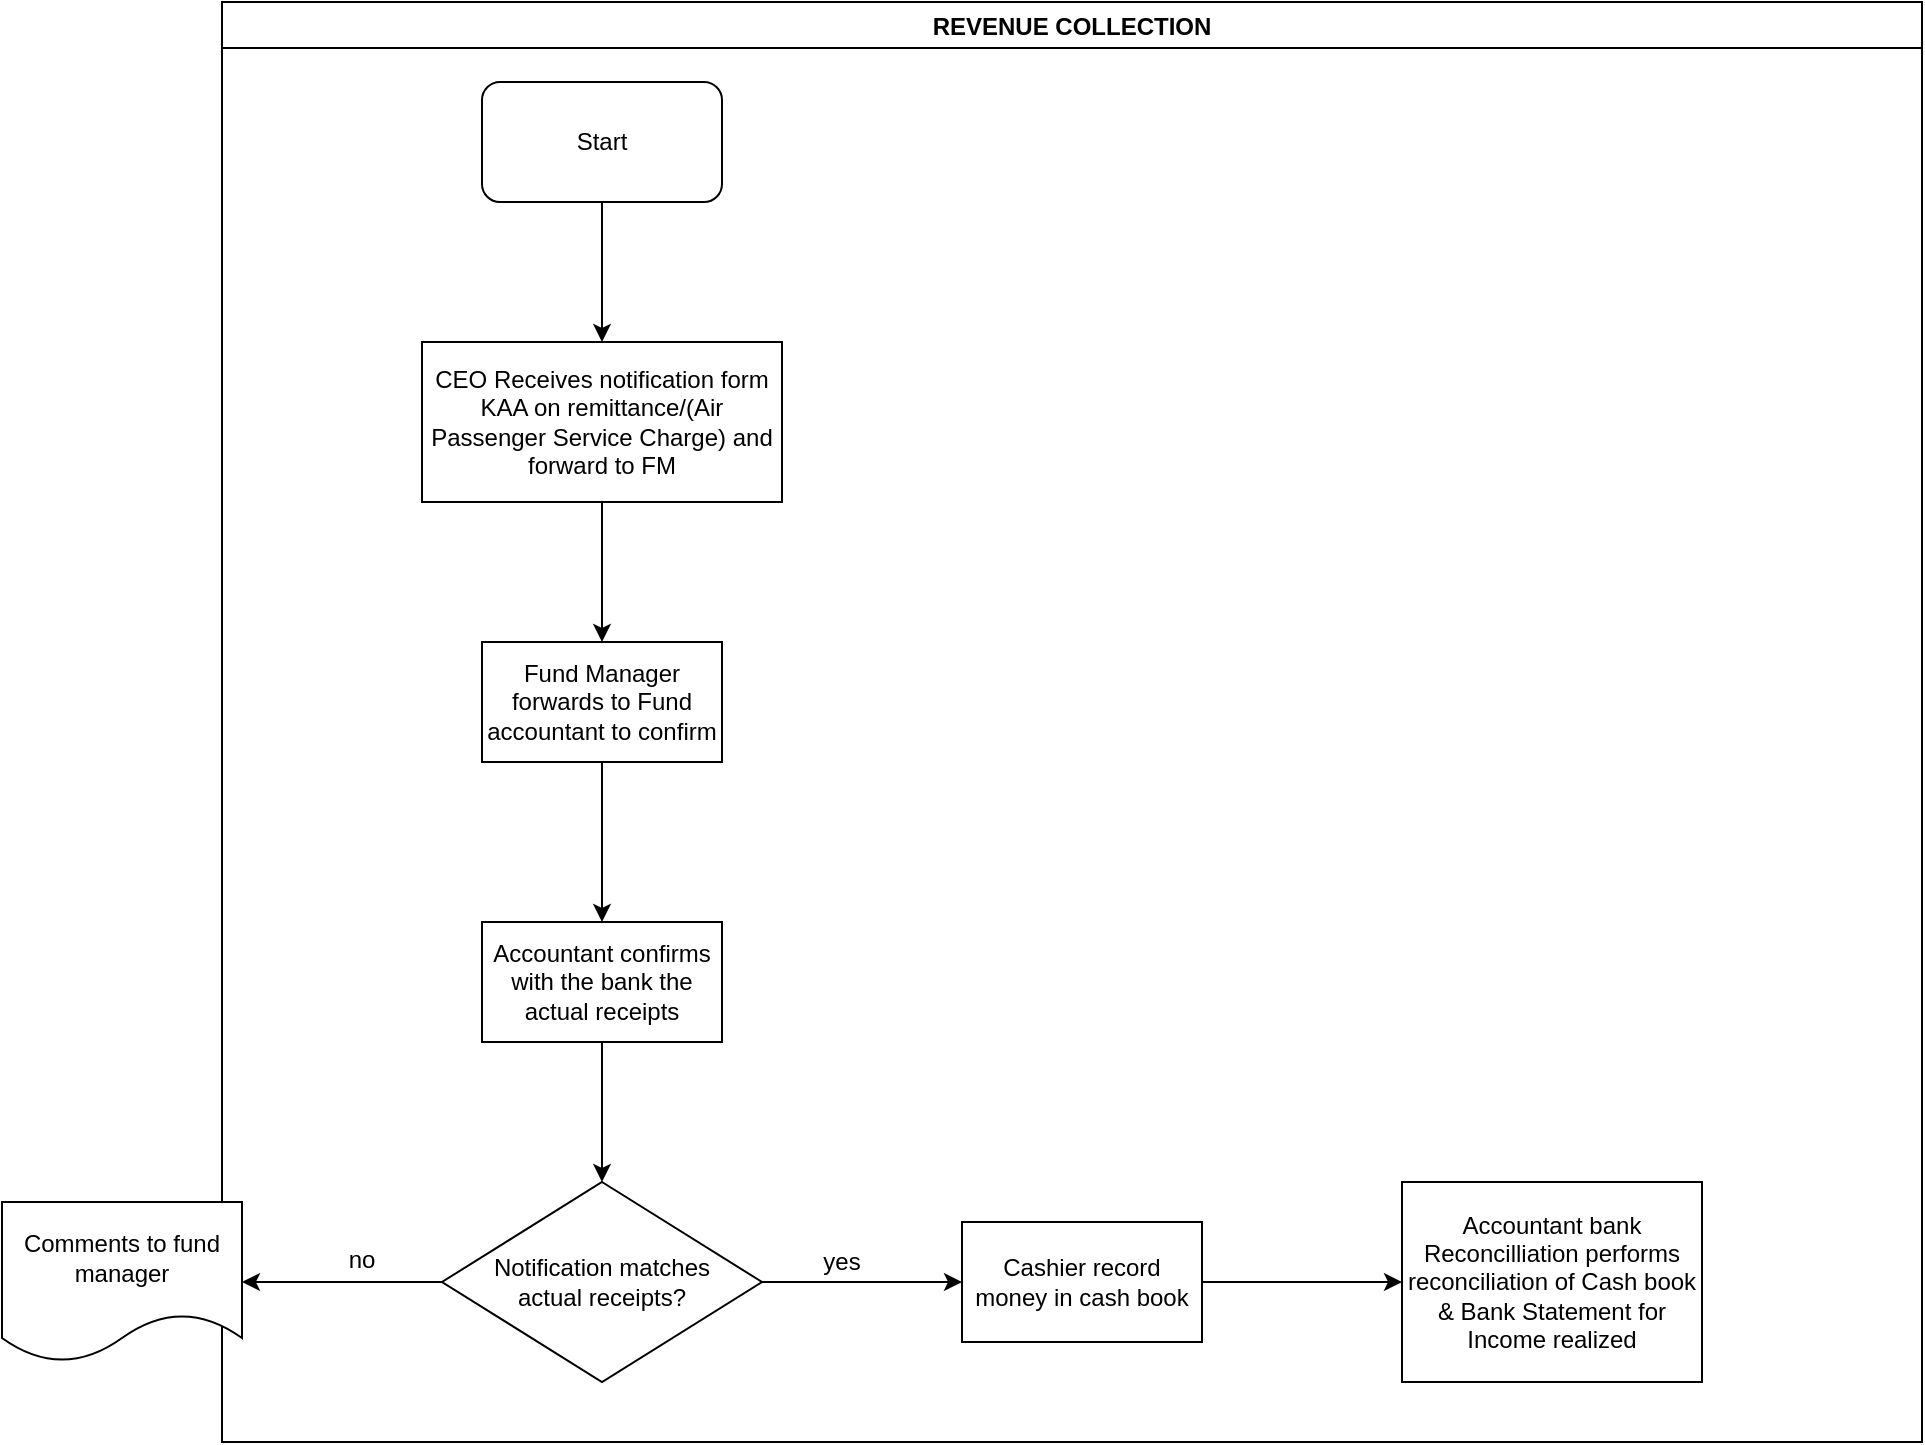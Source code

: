 <mxfile version="14.7.7" type="github">
  <diagram id="zSV-mcFSEV-054tMcBkZ" name="Page-1">
    <mxGraphModel dx="1038" dy="508" grid="1" gridSize="10" guides="1" tooltips="1" connect="1" arrows="1" fold="1" page="1" pageScale="1" pageWidth="1169" pageHeight="827" math="0" shadow="0">
      <root>
        <mxCell id="0" />
        <mxCell id="1" parent="0" />
        <mxCell id="jlbb2lrGJc-DTEXWLsxi-1" value="REVENUE COLLECTION" style="swimlane;" vertex="1" parent="1">
          <mxGeometry x="150" y="50" width="850" height="720" as="geometry" />
        </mxCell>
        <mxCell id="jlbb2lrGJc-DTEXWLsxi-2" value="Start" style="rounded=1;whiteSpace=wrap;html=1;" vertex="1" parent="jlbb2lrGJc-DTEXWLsxi-1">
          <mxGeometry x="130" y="40" width="120" height="60" as="geometry" />
        </mxCell>
        <mxCell id="jlbb2lrGJc-DTEXWLsxi-3" value="CEO Receives notification form KAA on remittance/(Air Passenger Service Charge) and forward to FM" style="rounded=0;whiteSpace=wrap;html=1;" vertex="1" parent="jlbb2lrGJc-DTEXWLsxi-1">
          <mxGeometry x="100" y="170" width="180" height="80" as="geometry" />
        </mxCell>
        <mxCell id="jlbb2lrGJc-DTEXWLsxi-5" value="" style="edgeStyle=orthogonalEdgeStyle;rounded=0;orthogonalLoop=1;jettySize=auto;html=1;entryX=0.5;entryY=0;entryDx=0;entryDy=0;" edge="1" parent="jlbb2lrGJc-DTEXWLsxi-1" source="jlbb2lrGJc-DTEXWLsxi-2" target="jlbb2lrGJc-DTEXWLsxi-3">
          <mxGeometry relative="1" as="geometry">
            <mxPoint x="190" y="180" as="targetPoint" />
          </mxGeometry>
        </mxCell>
        <mxCell id="jlbb2lrGJc-DTEXWLsxi-6" value="Fund Manager forwards to Fund accountant to confirm" style="whiteSpace=wrap;html=1;rounded=0;" vertex="1" parent="jlbb2lrGJc-DTEXWLsxi-1">
          <mxGeometry x="130" y="320" width="120" height="60" as="geometry" />
        </mxCell>
        <mxCell id="jlbb2lrGJc-DTEXWLsxi-7" value="" style="edgeStyle=orthogonalEdgeStyle;rounded=0;orthogonalLoop=1;jettySize=auto;html=1;" edge="1" parent="jlbb2lrGJc-DTEXWLsxi-1" source="jlbb2lrGJc-DTEXWLsxi-3" target="jlbb2lrGJc-DTEXWLsxi-6">
          <mxGeometry relative="1" as="geometry" />
        </mxCell>
        <mxCell id="jlbb2lrGJc-DTEXWLsxi-10" value="&lt;div&gt;Notification matches&lt;/div&gt;&lt;div&gt;actual receipts?&lt;/div&gt;" style="rhombus;whiteSpace=wrap;html=1;rounded=0;" vertex="1" parent="jlbb2lrGJc-DTEXWLsxi-1">
          <mxGeometry x="110" y="590" width="160" height="100" as="geometry" />
        </mxCell>
        <mxCell id="jlbb2lrGJc-DTEXWLsxi-14" value="Accountant bank Reconcilliation performs reconciliation of Cash book &amp;amp; Bank Statement for Income realized" style="whiteSpace=wrap;html=1;rounded=0;" vertex="1" parent="jlbb2lrGJc-DTEXWLsxi-1">
          <mxGeometry x="590" y="590" width="150" height="100" as="geometry" />
        </mxCell>
        <mxCell id="jlbb2lrGJc-DTEXWLsxi-11" value="" style="edgeStyle=orthogonalEdgeStyle;rounded=0;orthogonalLoop=1;jettySize=auto;html=1;" edge="1" parent="1" source="jlbb2lrGJc-DTEXWLsxi-8" target="jlbb2lrGJc-DTEXWLsxi-10">
          <mxGeometry relative="1" as="geometry" />
        </mxCell>
        <mxCell id="jlbb2lrGJc-DTEXWLsxi-8" value="Accountant confirms with the bank the actual receipts" style="whiteSpace=wrap;html=1;rounded=0;" vertex="1" parent="1">
          <mxGeometry x="280" y="510" width="120" height="60" as="geometry" />
        </mxCell>
        <mxCell id="jlbb2lrGJc-DTEXWLsxi-9" value="" style="edgeStyle=orthogonalEdgeStyle;rounded=0;orthogonalLoop=1;jettySize=auto;html=1;" edge="1" parent="1" source="jlbb2lrGJc-DTEXWLsxi-6" target="jlbb2lrGJc-DTEXWLsxi-8">
          <mxGeometry relative="1" as="geometry" />
        </mxCell>
        <mxCell id="jlbb2lrGJc-DTEXWLsxi-15" value="" style="edgeStyle=orthogonalEdgeStyle;rounded=0;orthogonalLoop=1;jettySize=auto;html=1;" edge="1" parent="1" source="jlbb2lrGJc-DTEXWLsxi-12" target="jlbb2lrGJc-DTEXWLsxi-14">
          <mxGeometry relative="1" as="geometry" />
        </mxCell>
        <mxCell id="jlbb2lrGJc-DTEXWLsxi-12" value="Cashier record money in cash book" style="rounded=0;whiteSpace=wrap;html=1;" vertex="1" parent="1">
          <mxGeometry x="520" y="660" width="120" height="60" as="geometry" />
        </mxCell>
        <mxCell id="jlbb2lrGJc-DTEXWLsxi-13" value="" style="edgeStyle=orthogonalEdgeStyle;rounded=0;orthogonalLoop=1;jettySize=auto;html=1;" edge="1" parent="1" source="jlbb2lrGJc-DTEXWLsxi-10" target="jlbb2lrGJc-DTEXWLsxi-12">
          <mxGeometry relative="1" as="geometry" />
        </mxCell>
        <mxCell id="jlbb2lrGJc-DTEXWLsxi-16" value="yes" style="text;html=1;strokeColor=none;fillColor=none;align=center;verticalAlign=middle;whiteSpace=wrap;rounded=0;" vertex="1" parent="1">
          <mxGeometry x="440" y="670" width="40" height="20" as="geometry" />
        </mxCell>
        <mxCell id="jlbb2lrGJc-DTEXWLsxi-17" value="Comments to fund manager" style="shape=document;whiteSpace=wrap;html=1;boundedLbl=1;rounded=0;" vertex="1" parent="1">
          <mxGeometry x="40" y="650" width="120" height="80" as="geometry" />
        </mxCell>
        <mxCell id="jlbb2lrGJc-DTEXWLsxi-18" value="" style="edgeStyle=orthogonalEdgeStyle;rounded=0;orthogonalLoop=1;jettySize=auto;html=1;" edge="1" parent="1" source="jlbb2lrGJc-DTEXWLsxi-10" target="jlbb2lrGJc-DTEXWLsxi-17">
          <mxGeometry relative="1" as="geometry" />
        </mxCell>
        <mxCell id="jlbb2lrGJc-DTEXWLsxi-19" value="no" style="text;html=1;strokeColor=none;fillColor=none;align=center;verticalAlign=middle;whiteSpace=wrap;rounded=0;" vertex="1" parent="1">
          <mxGeometry x="200" y="669" width="40" height="20" as="geometry" />
        </mxCell>
      </root>
    </mxGraphModel>
  </diagram>
</mxfile>
